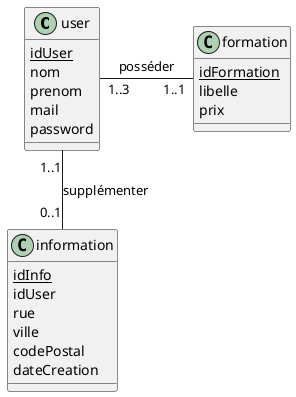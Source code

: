 @startuml
class user{
    <u>idUser 
    nom
    prenom
    mail 
    password
}

class information{
    <u>idInfo
    idUser
    rue 
    ville
    codePostal
    dateCreation
}
class formation{
    <u>idFormation
    libelle
    prix
}
user "1..1" -- "0..1"  information: supplémenter
user "1..3" - "1..1" formation: posséder

@enduml
